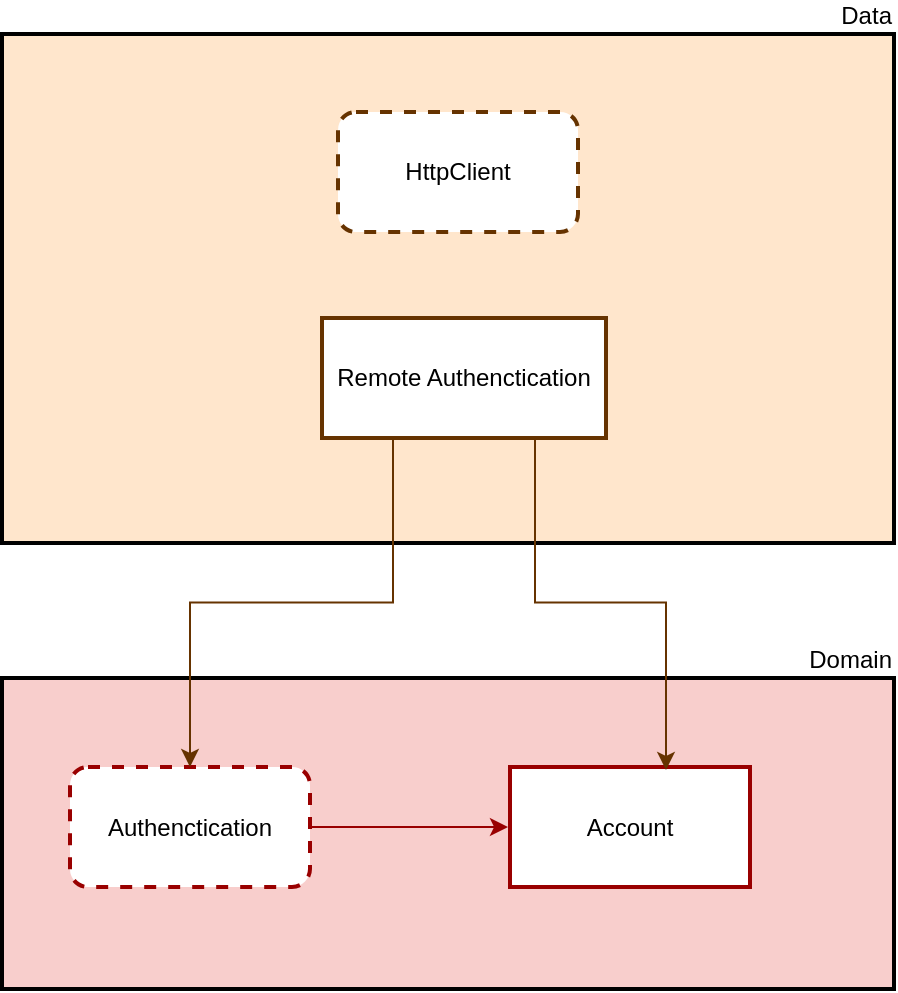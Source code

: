 <mxfile version="14.7.7" type="github">
  <diagram id="ExJXHOA_togmI1vWCyRJ" name="Page-1">
    <mxGraphModel dx="480" dy="1778" grid="0" gridSize="10" guides="1" tooltips="1" connect="1" arrows="1" fold="1" page="1" pageScale="1" pageWidth="827" pageHeight="1169" background="none" math="0" shadow="0">
      <root>
        <mxCell id="0" />
        <mxCell id="1" parent="0" />
        <mxCell id="WsZb8QZFu8ekhgZ04iRh-14" value="Domain" style="verticalLabelPosition=top;verticalAlign=bottom;html=1;shape=mxgraph.basic.rect;fillColor2=none;strokeWidth=2;size=20;indent=5;fillColor=#f8cecc;align=right;labelPosition=center;" vertex="1" parent="1">
          <mxGeometry x="76" y="258" width="446" height="155.5" as="geometry" />
        </mxCell>
        <mxCell id="WsZb8QZFu8ekhgZ04iRh-1" value="Authenctication" style="whiteSpace=wrap;html=1;dashed=1;glass=0;strokeWidth=2;perimeterSpacing=0;labelBorderColor=none;labelBackgroundColor=none;strokeColor=#990000;rounded=1;" vertex="1" parent="1">
          <mxGeometry x="110" y="302.5" width="120" height="60" as="geometry" />
        </mxCell>
        <mxCell id="WsZb8QZFu8ekhgZ04iRh-3" value="Account" style="whiteSpace=wrap;html=1;glass=0;strokeWidth=2;perimeterSpacing=0;labelBorderColor=none;labelBackgroundColor=none;strokeColor=#990000;" vertex="1" parent="1">
          <mxGeometry x="330" y="302.5" width="120" height="60" as="geometry" />
        </mxCell>
        <mxCell id="WsZb8QZFu8ekhgZ04iRh-6" value="" style="endArrow=classic;html=1;exitX=1;exitY=0.5;exitDx=0;exitDy=0;strokeColor=#990000;" edge="1" parent="1" source="WsZb8QZFu8ekhgZ04iRh-1">
          <mxGeometry width="50" height="50" relative="1" as="geometry">
            <mxPoint x="270" y="432.5" as="sourcePoint" />
            <mxPoint x="329" y="332.5" as="targetPoint" />
          </mxGeometry>
        </mxCell>
        <mxCell id="WsZb8QZFu8ekhgZ04iRh-15" value="Data" style="verticalLabelPosition=top;verticalAlign=bottom;html=1;shape=mxgraph.basic.rect;fillColor2=none;strokeWidth=2;size=20;indent=5;align=right;labelPosition=center;fillColor=#FFE6CC;" vertex="1" parent="1">
          <mxGeometry x="76" y="-64" width="446" height="254.5" as="geometry" />
        </mxCell>
        <mxCell id="WsZb8QZFu8ekhgZ04iRh-26" style="edgeStyle=orthogonalEdgeStyle;rounded=0;orthogonalLoop=1;jettySize=auto;html=1;exitX=0.25;exitY=1;exitDx=0;exitDy=0;entryX=0.5;entryY=0;entryDx=0;entryDy=0;strokeColor=#663300;" edge="1" parent="1" source="WsZb8QZFu8ekhgZ04iRh-16" target="WsZb8QZFu8ekhgZ04iRh-1">
          <mxGeometry relative="1" as="geometry" />
        </mxCell>
        <mxCell id="WsZb8QZFu8ekhgZ04iRh-27" style="edgeStyle=orthogonalEdgeStyle;rounded=0;orthogonalLoop=1;jettySize=auto;html=1;exitX=0.75;exitY=1;exitDx=0;exitDy=0;entryX=0.65;entryY=0.025;entryDx=0;entryDy=0;entryPerimeter=0;strokeColor=#663300;" edge="1" parent="1" source="WsZb8QZFu8ekhgZ04iRh-16" target="WsZb8QZFu8ekhgZ04iRh-3">
          <mxGeometry relative="1" as="geometry" />
        </mxCell>
        <mxCell id="WsZb8QZFu8ekhgZ04iRh-16" value="Remote Authenctication" style="whiteSpace=wrap;html=1;glass=0;strokeWidth=2;perimeterSpacing=0;labelBorderColor=none;labelBackgroundColor=none;rounded=0;strokeColor=#663300;" vertex="1" parent="1">
          <mxGeometry x="236" y="78" width="142" height="60" as="geometry" />
        </mxCell>
        <mxCell id="WsZb8QZFu8ekhgZ04iRh-28" value="HttpClient" style="whiteSpace=wrap;html=1;dashed=1;glass=0;strokeWidth=2;perimeterSpacing=0;labelBorderColor=none;labelBackgroundColor=none;rounded=1;strokeColor=#663300;" vertex="1" parent="1">
          <mxGeometry x="244" y="-25" width="120" height="60" as="geometry" />
        </mxCell>
      </root>
    </mxGraphModel>
  </diagram>
</mxfile>

